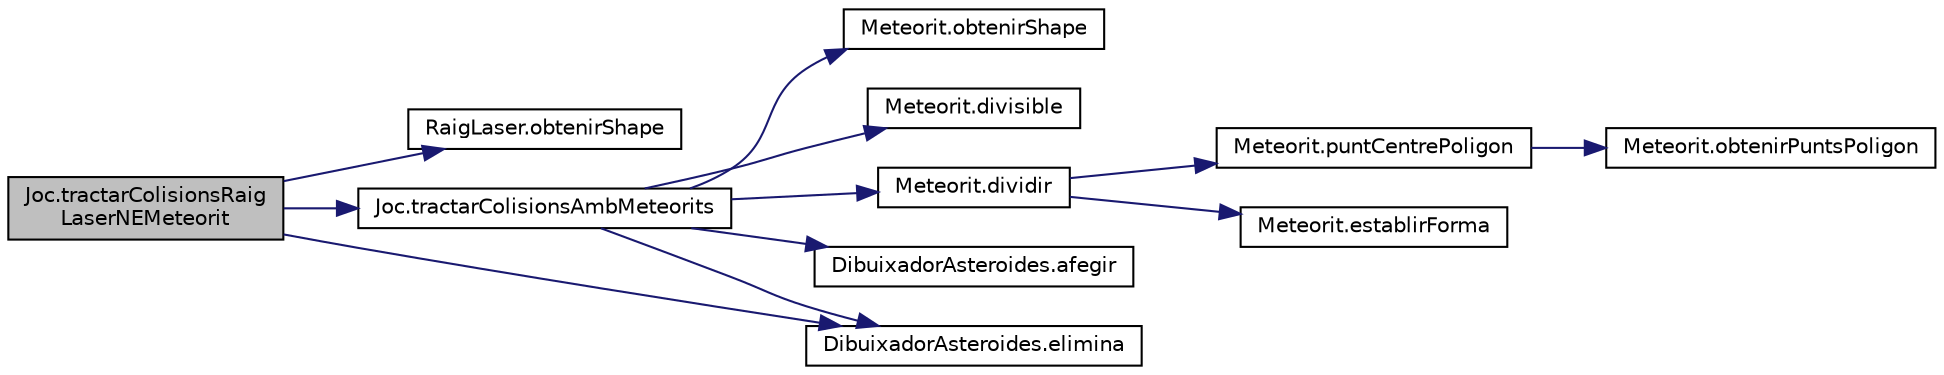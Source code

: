 digraph "Joc.tractarColisionsRaigLaserNEMeteorit"
{
  edge [fontname="Helvetica",fontsize="10",labelfontname="Helvetica",labelfontsize="10"];
  node [fontname="Helvetica",fontsize="10",shape=record];
  rankdir="LR";
  Node1 [label="Joc.tractarColisionsRaig\lLaserNEMeteorit",height=0.2,width=0.4,color="black", fillcolor="grey75", style="filled", fontcolor="black"];
  Node1 -> Node2 [color="midnightblue",fontsize="10",style="solid",fontname="Helvetica"];
  Node2 [label="RaigLaser.obtenirShape",height=0.2,width=0.4,color="black", fillcolor="white", style="filled",URL="$class_raig_laser.html#abcf16e8249b1e7562d6fbcc6d408e7f4"];
  Node1 -> Node3 [color="midnightblue",fontsize="10",style="solid",fontname="Helvetica"];
  Node3 [label="Joc.tractarColisionsAmbMeteorits",height=0.2,width=0.4,color="black", fillcolor="white", style="filled",URL="$class_joc.html#a16b0be1ee6298106946df8150044f667"];
  Node3 -> Node4 [color="midnightblue",fontsize="10",style="solid",fontname="Helvetica"];
  Node4 [label="Meteorit.obtenirShape",height=0.2,width=0.4,color="black", fillcolor="white", style="filled",URL="$class_meteorit.html#a31192464dbdc8e1bac9ae57c87ac6e2b"];
  Node3 -> Node5 [color="midnightblue",fontsize="10",style="solid",fontname="Helvetica"];
  Node5 [label="Meteorit.divisible",height=0.2,width=0.4,color="black", fillcolor="white", style="filled",URL="$class_meteorit.html#ab7f4539dc26a5026d8978918620db253"];
  Node3 -> Node6 [color="midnightblue",fontsize="10",style="solid",fontname="Helvetica"];
  Node6 [label="Meteorit.dividir",height=0.2,width=0.4,color="black", fillcolor="white", style="filled",URL="$class_meteorit.html#aa4b891941b6ef30774a45d6965266170"];
  Node6 -> Node7 [color="midnightblue",fontsize="10",style="solid",fontname="Helvetica"];
  Node7 [label="Meteorit.puntCentrePoligon",height=0.2,width=0.4,color="black", fillcolor="white", style="filled",URL="$class_meteorit.html#a8d316ea738e82c4c9b2e02bc787e8bdc"];
  Node7 -> Node8 [color="midnightblue",fontsize="10",style="solid",fontname="Helvetica"];
  Node8 [label="Meteorit.obtenirPuntsPoligon",height=0.2,width=0.4,color="black", fillcolor="white", style="filled",URL="$class_meteorit.html#a237af5bb28238c5e76d1cea55b4457b6"];
  Node6 -> Node9 [color="midnightblue",fontsize="10",style="solid",fontname="Helvetica"];
  Node9 [label="Meteorit.establirForma",height=0.2,width=0.4,color="black", fillcolor="white", style="filled",URL="$class_meteorit.html#a0bc8468013d85caed1efe51b98397069"];
  Node3 -> Node10 [color="midnightblue",fontsize="10",style="solid",fontname="Helvetica"];
  Node10 [label="DibuixadorAsteroides.afegir",height=0.2,width=0.4,color="black", fillcolor="white", style="filled",URL="$class_dibuixador_asteroides.html#ac70561df846258437f4145a41117e9ef"];
  Node3 -> Node11 [color="midnightblue",fontsize="10",style="solid",fontname="Helvetica"];
  Node11 [label="DibuixadorAsteroides.elimina",height=0.2,width=0.4,color="black", fillcolor="white", style="filled",URL="$class_dibuixador_asteroides.html#a22269129b517ba0da55bc16e19e24b57"];
  Node1 -> Node11 [color="midnightblue",fontsize="10",style="solid",fontname="Helvetica"];
}
